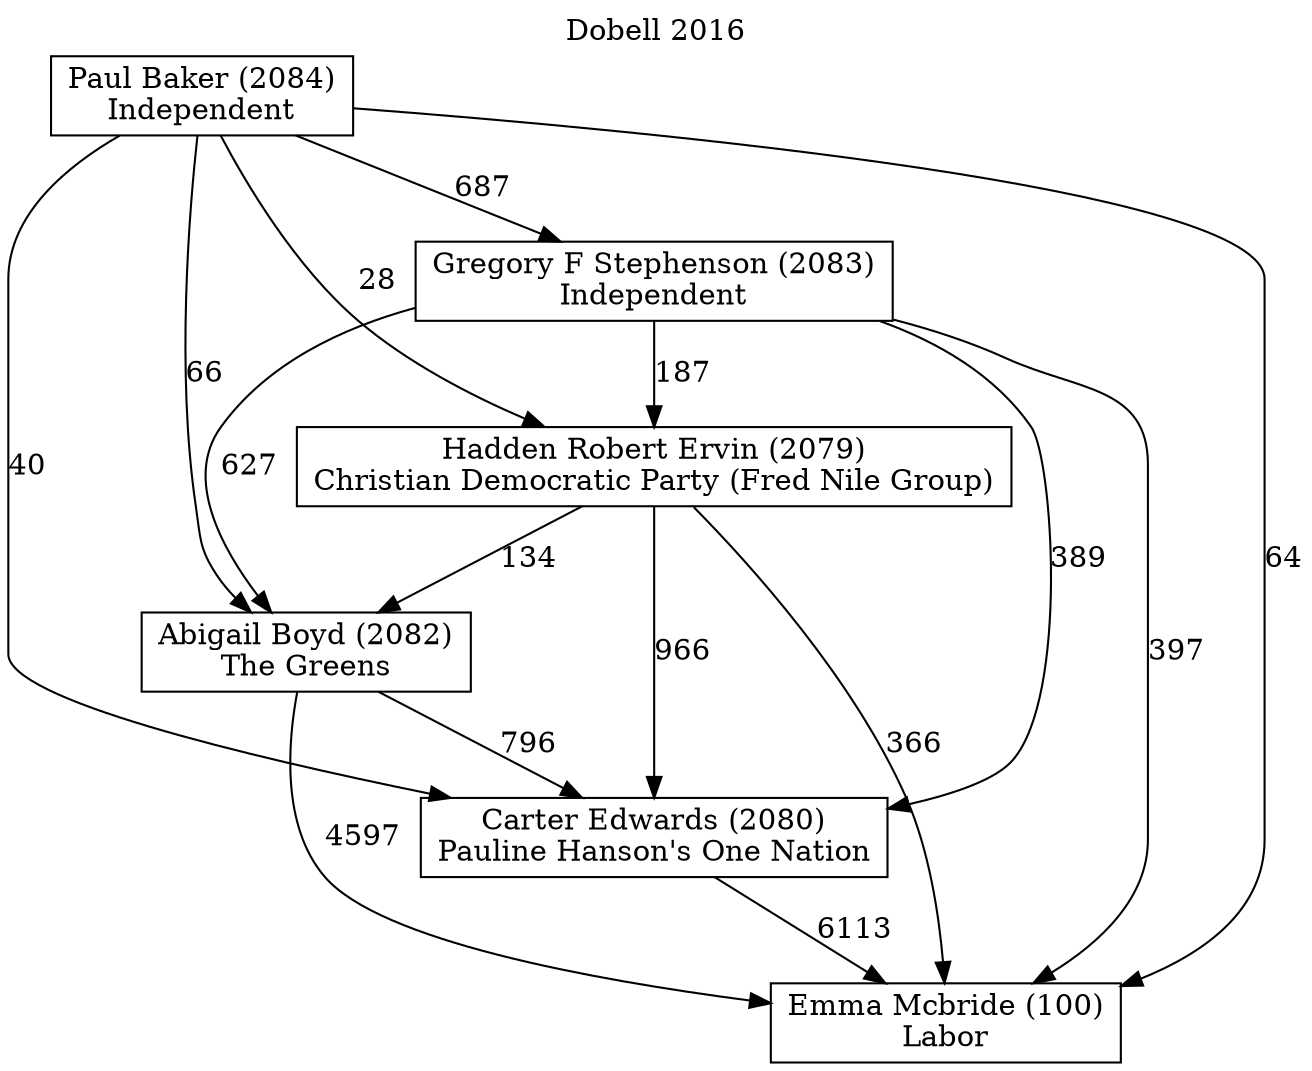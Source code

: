 // House preference flow
digraph "Emma Mcbride (100)_Dobell_2016" {
	graph [label="Dobell 2016" labelloc=t mclimit=10]
	node [shape=box]
	"Carter Edwards (2080)" [label="Carter Edwards (2080)
Pauline Hanson's One Nation"]
	"Emma Mcbride (100)" [label="Emma Mcbride (100)
Labor"]
	"Hadden Robert Ervin (2079)" [label="Hadden Robert Ervin (2079)
Christian Democratic Party (Fred Nile Group)"]
	"Gregory F Stephenson (2083)" [label="Gregory F Stephenson (2083)
Independent"]
	"Abigail Boyd (2082)" [label="Abigail Boyd (2082)
The Greens"]
	"Paul Baker (2084)" [label="Paul Baker (2084)
Independent"]
	"Gregory F Stephenson (2083)" -> "Hadden Robert Ervin (2079)" [label=187]
	"Paul Baker (2084)" -> "Hadden Robert Ervin (2079)" [label=28]
	"Abigail Boyd (2082)" -> "Carter Edwards (2080)" [label=796]
	"Gregory F Stephenson (2083)" -> "Emma Mcbride (100)" [label=397]
	"Paul Baker (2084)" -> "Abigail Boyd (2082)" [label=66]
	"Paul Baker (2084)" -> "Carter Edwards (2080)" [label=40]
	"Hadden Robert Ervin (2079)" -> "Abigail Boyd (2082)" [label=134]
	"Abigail Boyd (2082)" -> "Emma Mcbride (100)" [label=4597]
	"Paul Baker (2084)" -> "Gregory F Stephenson (2083)" [label=687]
	"Hadden Robert Ervin (2079)" -> "Emma Mcbride (100)" [label=366]
	"Carter Edwards (2080)" -> "Emma Mcbride (100)" [label=6113]
	"Hadden Robert Ervin (2079)" -> "Carter Edwards (2080)" [label=966]
	"Paul Baker (2084)" -> "Emma Mcbride (100)" [label=64]
	"Gregory F Stephenson (2083)" -> "Abigail Boyd (2082)" [label=627]
	"Gregory F Stephenson (2083)" -> "Carter Edwards (2080)" [label=389]
}
